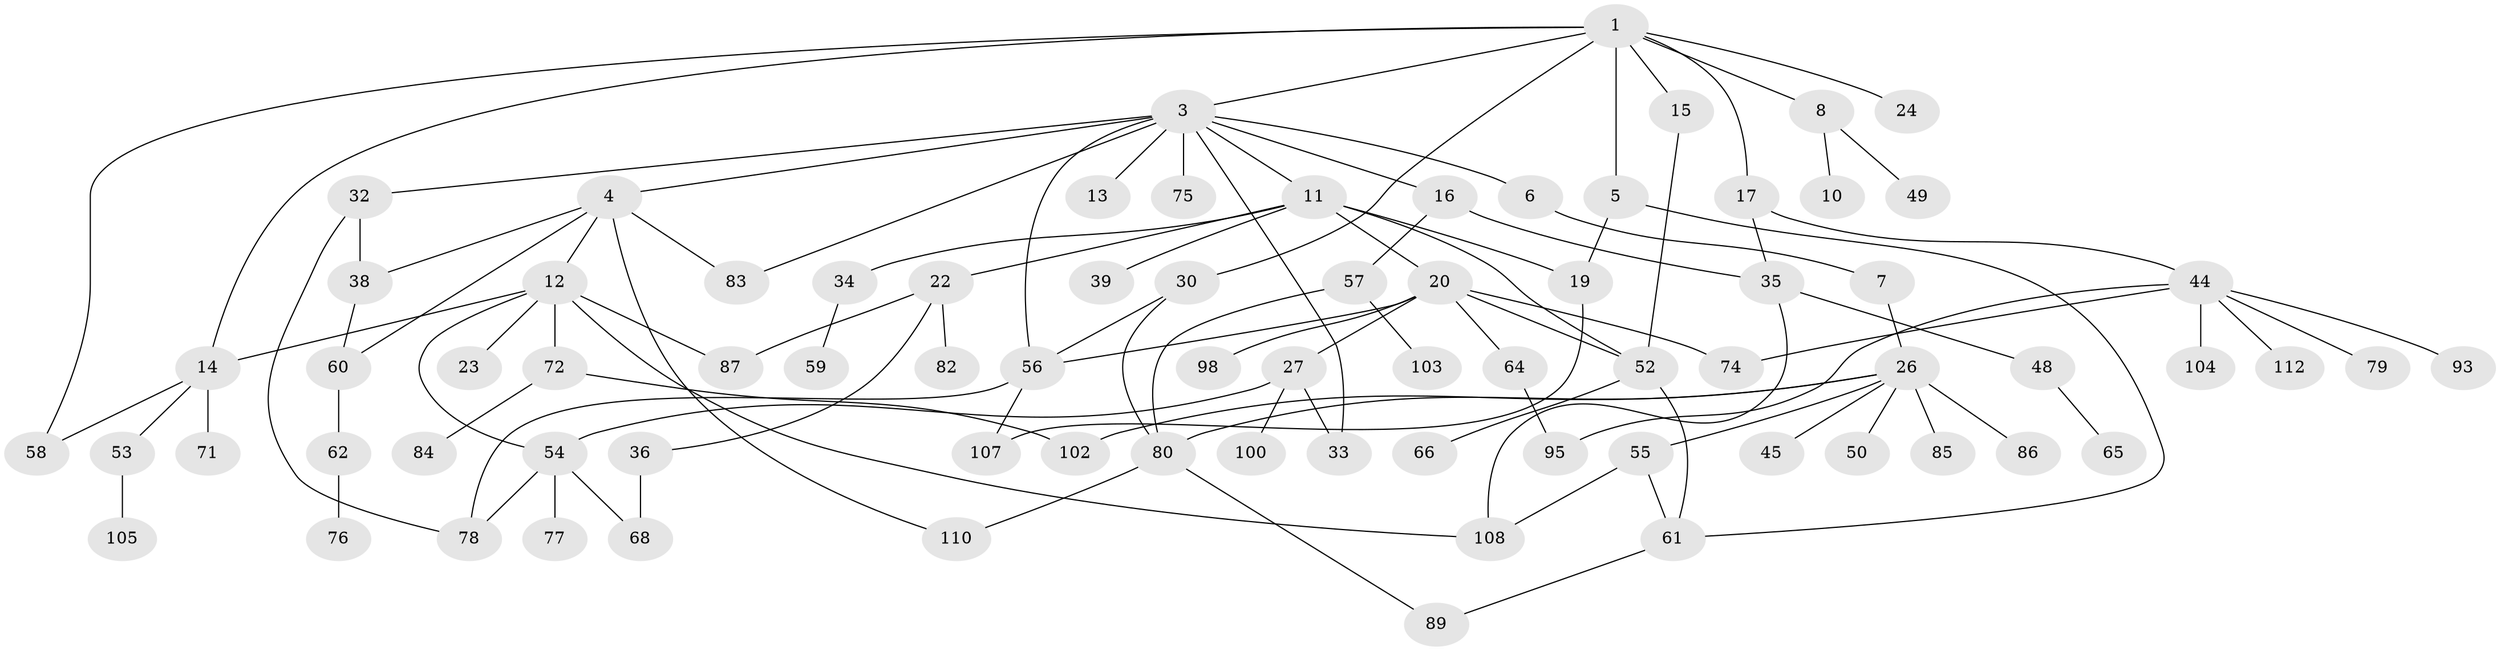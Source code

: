 // Generated by graph-tools (version 1.1) at 2025/23/03/03/25 07:23:33]
// undirected, 78 vertices, 106 edges
graph export_dot {
graph [start="1"]
  node [color=gray90,style=filled];
  1 [super="+2"];
  3 [super="+9"];
  4 [super="+31"];
  5 [super="+47"];
  6 [super="+28"];
  7 [super="+41"];
  8 [super="+18"];
  10;
  11 [super="+25"];
  12 [super="+21"];
  13;
  14 [super="+40"];
  15 [super="+43"];
  16;
  17;
  19 [super="+29"];
  20 [super="+46"];
  22;
  23;
  24;
  26 [super="+42"];
  27 [super="+73"];
  30 [super="+96"];
  32 [super="+97"];
  33;
  34 [super="+37"];
  35 [super="+67"];
  36 [super="+94"];
  38;
  39;
  44 [super="+69"];
  45;
  48;
  49 [super="+51"];
  50;
  52;
  53;
  54 [super="+63"];
  55;
  56 [super="+109"];
  57 [super="+91"];
  58 [super="+88"];
  59;
  60 [super="+111"];
  61 [super="+81"];
  62 [super="+101"];
  64;
  65 [super="+70"];
  66;
  68;
  71;
  72;
  74;
  75;
  76;
  77;
  78 [super="+90"];
  79;
  80 [super="+92"];
  82 [super="+99"];
  83;
  84;
  85;
  86;
  87;
  89;
  93;
  95 [super="+106"];
  98;
  100;
  102;
  103;
  104;
  105;
  107;
  108;
  110;
  112;
  1 -- 3;
  1 -- 8;
  1 -- 17;
  1 -- 5;
  1 -- 30;
  1 -- 24;
  1 -- 58;
  1 -- 14;
  1 -- 15;
  3 -- 4;
  3 -- 6;
  3 -- 13;
  3 -- 75;
  3 -- 56;
  3 -- 32;
  3 -- 33;
  3 -- 16;
  3 -- 83;
  3 -- 11;
  4 -- 12;
  4 -- 60;
  4 -- 83;
  4 -- 110;
  4 -- 38;
  5 -- 19;
  5 -- 61;
  6 -- 7;
  7 -- 26;
  8 -- 10;
  8 -- 49;
  11 -- 20;
  11 -- 22;
  11 -- 34;
  11 -- 19;
  11 -- 52;
  11 -- 39;
  12 -- 23;
  12 -- 108;
  12 -- 14;
  12 -- 72;
  12 -- 54;
  12 -- 87;
  14 -- 53;
  14 -- 71;
  14 -- 58;
  15 -- 52;
  16 -- 57;
  16 -- 35;
  17 -- 35;
  17 -- 44;
  19 -- 107;
  20 -- 27;
  20 -- 64;
  20 -- 98;
  20 -- 52;
  20 -- 56;
  20 -- 74;
  22 -- 36;
  22 -- 82;
  22 -- 87;
  26 -- 50;
  26 -- 55;
  26 -- 80;
  26 -- 86;
  26 -- 45;
  26 -- 85;
  26 -- 102;
  27 -- 33;
  27 -- 100;
  27 -- 54;
  30 -- 80;
  30 -- 56;
  32 -- 38;
  32 -- 78;
  34 -- 59;
  35 -- 48;
  35 -- 108;
  36 -- 68;
  38 -- 60;
  44 -- 112;
  44 -- 104;
  44 -- 74;
  44 -- 93;
  44 -- 79;
  44 -- 95;
  48 -- 65;
  52 -- 61;
  52 -- 66;
  53 -- 105;
  54 -- 68;
  54 -- 77;
  54 -- 78;
  55 -- 108;
  55 -- 61;
  56 -- 78;
  56 -- 107;
  57 -- 80;
  57 -- 103;
  60 -- 62;
  61 -- 89;
  62 -- 76;
  64 -- 95;
  72 -- 84;
  72 -- 102;
  80 -- 89;
  80 -- 110;
}
